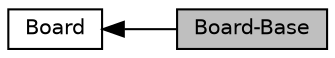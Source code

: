 digraph "Board-Base"
{
  edge [fontname="Helvetica",fontsize="10",labelfontname="Helvetica",labelfontsize="10"];
  node [fontname="Helvetica",fontsize="10",shape=record];
  rankdir=LR;
  Node0 [label="Board-Base",height=0.2,width=0.4,color="black", fillcolor="grey75", style="filled", fontcolor="black"];
  Node1 [label="Board",height=0.2,width=0.4,color="black", fillcolor="white", style="filled",URL="$group__Board.html"];
  Node1->Node0 [shape=plaintext, dir="back", style="solid"];
}
